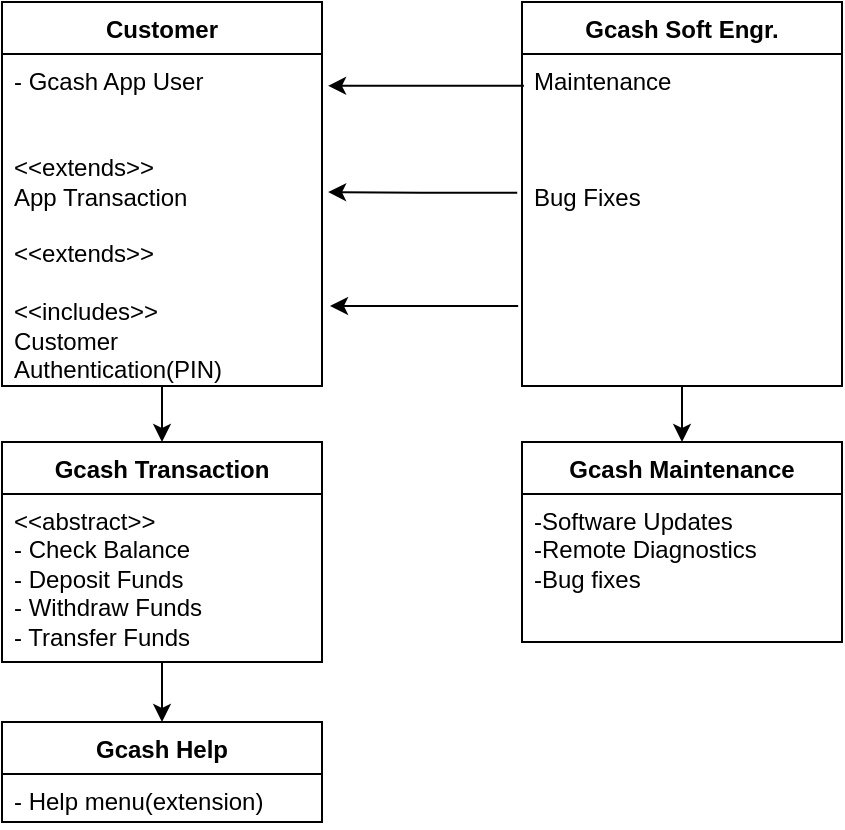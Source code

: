 <mxfile version="23.0.2" type="github">
  <diagram name="Page-1" id="4612fCpNuncgwHPs84pl">
    <mxGraphModel dx="1073" dy="586" grid="1" gridSize="10" guides="1" tooltips="1" connect="1" arrows="1" fold="1" page="1" pageScale="1" pageWidth="850" pageHeight="1100" math="0" shadow="0">
      <root>
        <mxCell id="0" />
        <mxCell id="1" parent="0" />
        <mxCell id="1COlB_G9xtO5EwLwAePO-31" value="" style="edgeStyle=orthogonalEdgeStyle;rounded=0;orthogonalLoop=1;jettySize=auto;html=1;" edge="1" parent="1" source="1COlB_G9xtO5EwLwAePO-10" target="1COlB_G9xtO5EwLwAePO-29">
          <mxGeometry relative="1" as="geometry" />
        </mxCell>
        <mxCell id="1COlB_G9xtO5EwLwAePO-10" value="Customer" style="swimlane;fontStyle=1;align=center;verticalAlign=top;childLayout=stackLayout;horizontal=1;startSize=26;horizontalStack=0;resizeParent=1;resizeParentMax=0;resizeLast=0;collapsible=1;marginBottom=0;whiteSpace=wrap;html=1;" vertex="1" parent="1">
          <mxGeometry x="250" y="160" width="160" height="192" as="geometry" />
        </mxCell>
        <mxCell id="1COlB_G9xtO5EwLwAePO-13" value="- Gcash App User&lt;br&gt;&lt;br&gt;&lt;br&gt;&amp;lt;&amp;lt;extends&amp;gt;&amp;gt;&lt;br&gt;App Transaction&lt;br&gt;&lt;br&gt;&amp;lt;&amp;lt;extends&amp;gt;&amp;gt;&lt;br&gt;&lt;br&gt;&amp;lt;&amp;lt;includes&amp;gt;&amp;gt;&lt;br&gt;Customer Authentication(PIN)" style="text;strokeColor=none;fillColor=none;align=left;verticalAlign=top;spacingLeft=4;spacingRight=4;overflow=hidden;rotatable=0;points=[[0,0.5],[1,0.5]];portConstraint=eastwest;whiteSpace=wrap;html=1;" vertex="1" parent="1COlB_G9xtO5EwLwAePO-10">
          <mxGeometry y="26" width="160" height="166" as="geometry" />
        </mxCell>
        <mxCell id="1COlB_G9xtO5EwLwAePO-34" value="" style="edgeStyle=orthogonalEdgeStyle;rounded=0;orthogonalLoop=1;jettySize=auto;html=1;" edge="1" parent="1" source="1COlB_G9xtO5EwLwAePO-14" target="1COlB_G9xtO5EwLwAePO-32">
          <mxGeometry relative="1" as="geometry" />
        </mxCell>
        <mxCell id="1COlB_G9xtO5EwLwAePO-14" value="Gcash Soft Engr." style="swimlane;fontStyle=1;align=center;verticalAlign=top;childLayout=stackLayout;horizontal=1;startSize=26;horizontalStack=0;resizeParent=1;resizeParentMax=0;resizeLast=0;collapsible=1;marginBottom=0;whiteSpace=wrap;html=1;" vertex="1" parent="1">
          <mxGeometry x="510" y="160" width="160" height="192" as="geometry" />
        </mxCell>
        <mxCell id="1COlB_G9xtO5EwLwAePO-16" value="Maintenance&lt;br&gt;&lt;br&gt;&lt;br&gt;&lt;br&gt;Bug Fixes&lt;br&gt;&lt;br&gt;&lt;br&gt;&lt;br&gt;" style="text;strokeColor=none;fillColor=none;align=left;verticalAlign=top;spacingLeft=4;spacingRight=4;overflow=hidden;rotatable=0;points=[[0,0.5],[1,0.5]];portConstraint=eastwest;whiteSpace=wrap;html=1;" vertex="1" parent="1COlB_G9xtO5EwLwAePO-14">
          <mxGeometry y="26" width="160" height="166" as="geometry" />
        </mxCell>
        <mxCell id="1COlB_G9xtO5EwLwAePO-22" style="edgeStyle=orthogonalEdgeStyle;rounded=0;orthogonalLoop=1;jettySize=auto;html=1;entryX=1.019;entryY=0.416;entryDx=0;entryDy=0;entryPerimeter=0;exitX=-0.015;exitY=0.418;exitDx=0;exitDy=0;exitPerimeter=0;" edge="1" parent="1" source="1COlB_G9xtO5EwLwAePO-16" target="1COlB_G9xtO5EwLwAePO-13">
          <mxGeometry relative="1" as="geometry">
            <mxPoint x="509" y="263" as="sourcePoint" />
          </mxGeometry>
        </mxCell>
        <mxCell id="1COlB_G9xtO5EwLwAePO-24" style="edgeStyle=orthogonalEdgeStyle;rounded=0;orthogonalLoop=1;jettySize=auto;html=1;entryX=1.019;entryY=0.096;entryDx=0;entryDy=0;entryPerimeter=0;exitX=0.006;exitY=0.096;exitDx=0;exitDy=0;exitPerimeter=0;" edge="1" parent="1" source="1COlB_G9xtO5EwLwAePO-16" target="1COlB_G9xtO5EwLwAePO-13">
          <mxGeometry relative="1" as="geometry" />
        </mxCell>
        <mxCell id="1COlB_G9xtO5EwLwAePO-25" style="edgeStyle=orthogonalEdgeStyle;rounded=0;orthogonalLoop=1;jettySize=auto;html=1;entryX=1.025;entryY=0.759;entryDx=0;entryDy=0;entryPerimeter=0;exitX=-0.012;exitY=0.759;exitDx=0;exitDy=0;exitPerimeter=0;" edge="1" parent="1" source="1COlB_G9xtO5EwLwAePO-16" target="1COlB_G9xtO5EwLwAePO-13">
          <mxGeometry relative="1" as="geometry" />
        </mxCell>
        <mxCell id="1COlB_G9xtO5EwLwAePO-37" value="" style="edgeStyle=orthogonalEdgeStyle;rounded=0;orthogonalLoop=1;jettySize=auto;html=1;" edge="1" parent="1" source="1COlB_G9xtO5EwLwAePO-29" target="1COlB_G9xtO5EwLwAePO-35">
          <mxGeometry relative="1" as="geometry" />
        </mxCell>
        <mxCell id="1COlB_G9xtO5EwLwAePO-29" value="Gcash Transaction" style="swimlane;fontStyle=1;align=center;verticalAlign=top;childLayout=stackLayout;horizontal=1;startSize=26;horizontalStack=0;resizeParent=1;resizeParentMax=0;resizeLast=0;collapsible=1;marginBottom=0;whiteSpace=wrap;html=1;" vertex="1" parent="1">
          <mxGeometry x="250" y="380" width="160" height="110" as="geometry" />
        </mxCell>
        <mxCell id="1COlB_G9xtO5EwLwAePO-30" value="&amp;lt;&amp;lt;abstract&amp;gt;&amp;gt;&lt;br&gt;- Check Balance&lt;br&gt;- Deposit Funds&lt;br&gt;- Withdraw Funds&lt;br&gt;- Transfer Funds" style="text;strokeColor=none;fillColor=none;align=left;verticalAlign=top;spacingLeft=4;spacingRight=4;overflow=hidden;rotatable=0;points=[[0,0.5],[1,0.5]];portConstraint=eastwest;whiteSpace=wrap;html=1;" vertex="1" parent="1COlB_G9xtO5EwLwAePO-29">
          <mxGeometry y="26" width="160" height="84" as="geometry" />
        </mxCell>
        <mxCell id="1COlB_G9xtO5EwLwAePO-32" value="Gcash Maintenance" style="swimlane;fontStyle=1;align=center;verticalAlign=top;childLayout=stackLayout;horizontal=1;startSize=26;horizontalStack=0;resizeParent=1;resizeParentMax=0;resizeLast=0;collapsible=1;marginBottom=0;whiteSpace=wrap;html=1;" vertex="1" parent="1">
          <mxGeometry x="510" y="380" width="160" height="100" as="geometry" />
        </mxCell>
        <mxCell id="1COlB_G9xtO5EwLwAePO-33" value="-Software Updates&lt;br&gt;-Remote Diagnostics&lt;br&gt;-Bug fixes" style="text;strokeColor=none;fillColor=none;align=left;verticalAlign=top;spacingLeft=4;spacingRight=4;overflow=hidden;rotatable=0;points=[[0,0.5],[1,0.5]];portConstraint=eastwest;whiteSpace=wrap;html=1;" vertex="1" parent="1COlB_G9xtO5EwLwAePO-32">
          <mxGeometry y="26" width="160" height="74" as="geometry" />
        </mxCell>
        <mxCell id="1COlB_G9xtO5EwLwAePO-35" value="Gcash Help" style="swimlane;fontStyle=1;align=center;verticalAlign=top;childLayout=stackLayout;horizontal=1;startSize=26;horizontalStack=0;resizeParent=1;resizeParentMax=0;resizeLast=0;collapsible=1;marginBottom=0;whiteSpace=wrap;html=1;" vertex="1" parent="1">
          <mxGeometry x="250" y="520" width="160" height="50" as="geometry" />
        </mxCell>
        <mxCell id="1COlB_G9xtO5EwLwAePO-36" value="- Help menu(extension)" style="text;strokeColor=none;fillColor=none;align=left;verticalAlign=top;spacingLeft=4;spacingRight=4;overflow=hidden;rotatable=0;points=[[0,0.5],[1,0.5]];portConstraint=eastwest;whiteSpace=wrap;html=1;" vertex="1" parent="1COlB_G9xtO5EwLwAePO-35">
          <mxGeometry y="26" width="160" height="24" as="geometry" />
        </mxCell>
      </root>
    </mxGraphModel>
  </diagram>
</mxfile>
